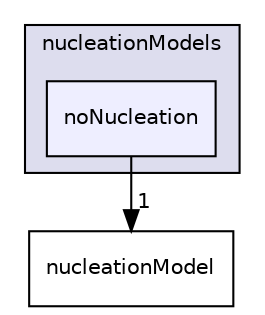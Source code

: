 digraph "noNucleation" {
  bgcolor=transparent;
  compound=true
  node [ fontsize="10", fontname="Helvetica"];
  edge [ labelfontsize="10", labelfontname="Helvetica"];
  subgraph clusterdir_deb70e2408b5d543a7b3ca509fad8f1b {
    graph [ bgcolor="#ddddee", pencolor="black", label="nucleationModels" fontname="Helvetica", fontsize="10", URL="dir_deb70e2408b5d543a7b3ca509fad8f1b.html"]
  dir_9fddb8ae19f6e58c6d14137fda69ffe6 [shape=box, label="noNucleation", style="filled", fillcolor="#eeeeff", pencolor="black", URL="dir_9fddb8ae19f6e58c6d14137fda69ffe6.html"];
  }
  dir_510ba15065abe55fcb2982271eaa7cd4 [shape=box label="nucleationModel" URL="dir_510ba15065abe55fcb2982271eaa7cd4.html"];
  dir_9fddb8ae19f6e58c6d14137fda69ffe6->dir_510ba15065abe55fcb2982271eaa7cd4 [headlabel="1", labeldistance=1.5 headhref="dir_000283_000248.html"];
}
